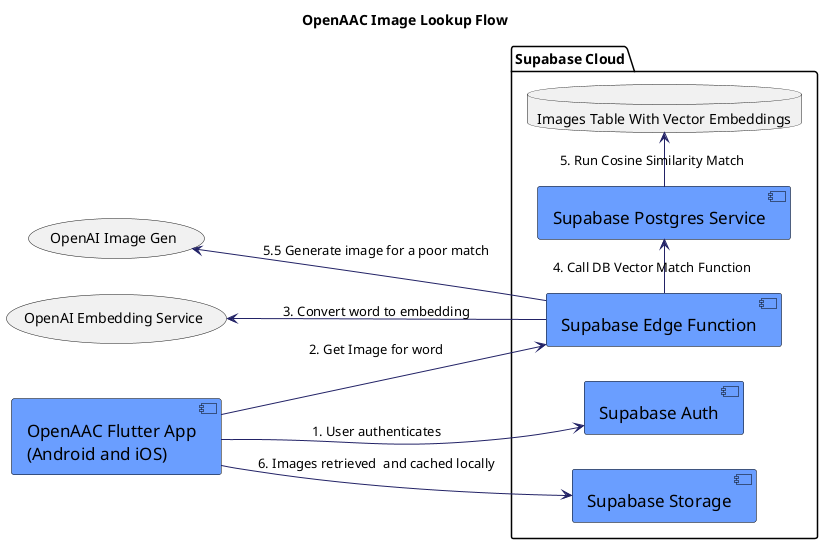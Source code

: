 @startuml

skinparam component {
    FontColor          black
    AttributeFontColor black
    FontSize           17
    AttributeFontSize  15
    AttributeFontname  Droid Sans Mono
    BackgroundColor    #6A9EFF
    BorderColor        black
    ArrowColor         #222266
}

title "OpenAAC Image Lookup Flow"
skinparam componentStyle uml2

left to right direction

[OpenAAC Flutter App\n(Android and iOS)] as App
(OpenAI Image Gen) as ImageGen
(OpenAI Embedding Service) as EmbeddingSvc

package "Supabase Cloud" {
    [Supabase Auth] as Auth
    [Supabase Edge Function] as Edge
    [Supabase Storage] as Storage
    [Supabase Postgres Service] as DBSvc
    database "Images Table With Vector Embeddings" as DBTable
}

App --> Auth: 1. User authenticates

App -> Edge: 2. Get Image for word

Edge -up-> EmbeddingSvc: 3. Convert word to embedding
Edge -> DBSvc: 4. Call DB Vector Match Function

DBSvc -> DBTable: 5. Run Cosine Similarity Match

Edge -up-> ImageGen: 5.5 Generate image for a poor match

App --> Storage: 6. Images retrieved  and cached locally
@enduml
